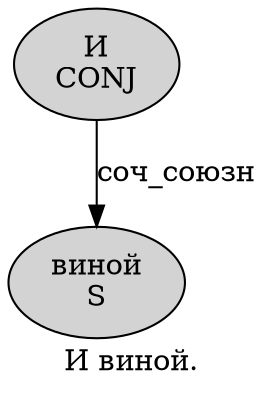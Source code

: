 digraph SENTENCE_342 {
	graph [label="И виной."]
	node [style=filled]
		0 [label="И
CONJ" color="" fillcolor=lightgray penwidth=1 shape=ellipse]
		1 [label="виной
S" color="" fillcolor=lightgray penwidth=1 shape=ellipse]
			0 -> 1 [label="соч_союзн"]
}